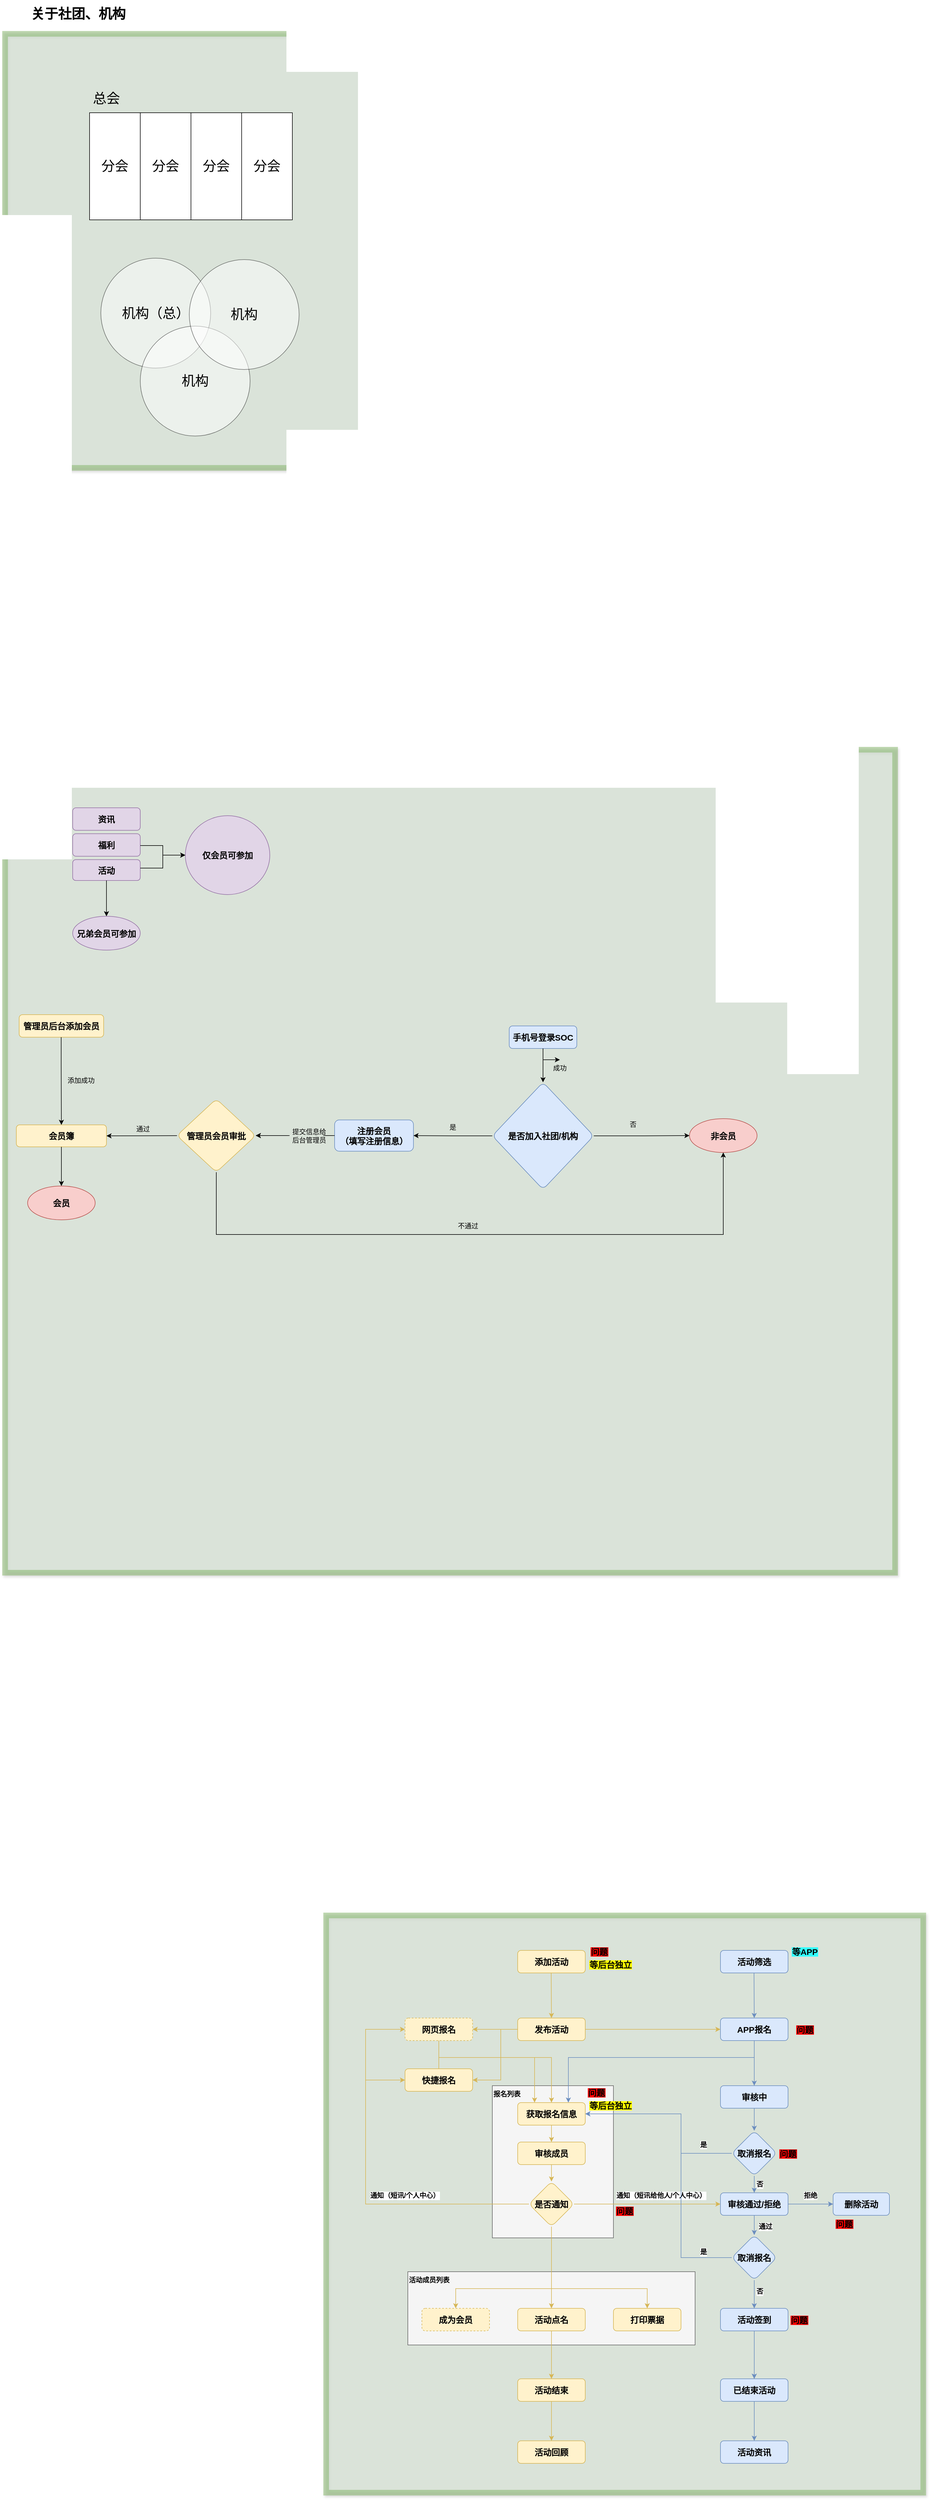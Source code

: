 <mxfile version="16.0.3" type="github">
  <diagram id="C5RBs43oDa-KdzZeNtuy" name="Page-1">
    <mxGraphModel dx="2282" dy="4525" grid="1" gridSize="10" guides="1" tooltips="1" connect="1" arrows="1" fold="1" page="1" pageScale="1" pageWidth="827" pageHeight="1169" background="#ffffff" math="0" shadow="0">
      <root>
        <mxCell id="WIyWlLk6GJQsqaUBKTNV-0" />
        <mxCell id="WIyWlLk6GJQsqaUBKTNV-1" parent="WIyWlLk6GJQsqaUBKTNV-0" />
        <mxCell id="Q8CTjy8gL7TWKLckY6P0-8" value="" style="rounded=0;whiteSpace=wrap;html=1;labelBackgroundColor=#FFFF00;strokeWidth=10;shadow=1;perimeterSpacing=10;opacity=50;fillColor=#d5e8d4;strokeColor=#82b366;" parent="WIyWlLk6GJQsqaUBKTNV-1" vertex="1">
          <mxGeometry x="-180" y="18" width="1060" height="1024" as="geometry" />
        </mxCell>
        <mxCell id="WX159TqEyCOsGKeHhvjS-75" value="" style="rounded=1;whiteSpace=wrap;html=1;labelBackgroundColor=#FFFFFF;labelBorderColor=none;fontSize=12;strokeColor=#666666;strokeWidth=1;arcSize=0;fillColor=#f5f5f5;fontColor=#000000;" parent="WIyWlLk6GJQsqaUBKTNV-1" vertex="1">
          <mxGeometry x="-35" y="650" width="510" height="130" as="geometry" />
        </mxCell>
        <mxCell id="WX159TqEyCOsGKeHhvjS-63" value="" style="rounded=1;whiteSpace=wrap;html=1;labelBackgroundColor=#FFFFFF;labelBorderColor=none;fontSize=12;strokeColor=#666666;strokeWidth=1;arcSize=0;fillColor=#f5f5f5;fontColor=#000000;" parent="WIyWlLk6GJQsqaUBKTNV-1" vertex="1">
          <mxGeometry x="115" y="320" width="215" height="270" as="geometry" />
        </mxCell>
        <mxCell id="WIyWlLk6GJQsqaUBKTNV-3" value="添加活动" style="rounded=1;whiteSpace=wrap;html=1;fontSize=15;glass=0;strokeWidth=1;shadow=0;fontStyle=1;fillColor=#fff2cc;strokeColor=#d6b656;fontColor=#000000;" parent="WIyWlLk6GJQsqaUBKTNV-1" vertex="1">
          <mxGeometry x="160" y="80" width="120" height="40" as="geometry" />
        </mxCell>
        <mxCell id="WX159TqEyCOsGKeHhvjS-19" value="" style="edgeStyle=orthogonalEdgeStyle;rounded=0;orthogonalLoop=1;jettySize=auto;html=1;fontSize=12;fillColor=#fff2cc;strokeColor=#d6b656;entryX=1;entryY=0.5;entryDx=0;entryDy=0;fontColor=#000000;" parent="WIyWlLk6GJQsqaUBKTNV-1" source="WIyWlLk6GJQsqaUBKTNV-7" target="WX159TqEyCOsGKeHhvjS-20" edge="1">
          <mxGeometry relative="1" as="geometry">
            <mxPoint x="80" y="220" as="targetPoint" />
          </mxGeometry>
        </mxCell>
        <mxCell id="WX159TqEyCOsGKeHhvjS-29" value="" style="edgeStyle=orthogonalEdgeStyle;rounded=0;orthogonalLoop=1;jettySize=auto;html=1;fontSize=12;endArrow=classic;endFill=1;fillColor=#fff2cc;strokeColor=#d6b656;fontColor=#000000;" parent="WIyWlLk6GJQsqaUBKTNV-1" source="WIyWlLk6GJQsqaUBKTNV-7" target="WX159TqEyCOsGKeHhvjS-28" edge="1">
          <mxGeometry relative="1" as="geometry">
            <Array as="points">
              <mxPoint x="130" y="220" />
              <mxPoint x="130" y="310" />
            </Array>
          </mxGeometry>
        </mxCell>
        <mxCell id="WIyWlLk6GJQsqaUBKTNV-7" value="发布活动" style="rounded=1;whiteSpace=wrap;html=1;fontSize=15;glass=0;strokeWidth=1;shadow=0;fillColor=#fff2cc;strokeColor=#d6b656;fontStyle=1;fontColor=#000000;" parent="WIyWlLk6GJQsqaUBKTNV-1" vertex="1">
          <mxGeometry x="160" y="200" width="120" height="40" as="geometry" />
        </mxCell>
        <mxCell id="WX159TqEyCOsGKeHhvjS-12" value="问题" style="swimlane;fontSize=15;gradientColor=none;opacity=0;fontStyle=1;labelBorderColor=none;labelBackgroundColor=#FF0000;fontColor=#000000;" parent="WIyWlLk6GJQsqaUBKTNV-1" vertex="1" collapsed="1">
          <mxGeometry x="270" y="70" width="70" height="23" as="geometry">
            <mxRectangle x="270" y="70" width="220" height="170" as="alternateBounds" />
          </mxGeometry>
        </mxCell>
        <mxCell id="WX159TqEyCOsGKeHhvjS-13" value="1. 编辑项重新设计&lt;b&gt;【见详细流程图】&lt;/b&gt;&lt;br&gt;（1）活动基本信息&lt;br&gt;（2）报名填报信息&lt;br&gt;（3）活动限制条件&lt;br&gt;&lt;br&gt;2. 编辑排版重新设计&lt;b&gt;【见蓝湖】&lt;/b&gt;&lt;br&gt;（1）增加封面图、增加排版&amp;nbsp;" style="rounded=0;whiteSpace=wrap;html=1;fontSize=12;gradientColor=none;opacity=0;align=left;verticalAlign=top;" parent="WX159TqEyCOsGKeHhvjS-12" vertex="1">
          <mxGeometry x="20" y="30" width="240" height="110" as="geometry" />
        </mxCell>
        <mxCell id="WX159TqEyCOsGKeHhvjS-14" value="活动筛选" style="rounded=1;whiteSpace=wrap;html=1;fontSize=15;glass=0;strokeWidth=1;shadow=0;fontStyle=1;fillColor=#dae8fc;strokeColor=#6c8ebf;fontColor=#000000;" parent="WIyWlLk6GJQsqaUBKTNV-1" vertex="1">
          <mxGeometry x="520" y="80" width="120" height="40" as="geometry" />
        </mxCell>
        <mxCell id="WX159TqEyCOsGKeHhvjS-34" value="" style="edgeStyle=orthogonalEdgeStyle;rounded=0;orthogonalLoop=1;jettySize=auto;html=1;fontSize=12;endArrow=classic;endFill=1;fillColor=#dae8fc;strokeColor=#6c8ebf;entryX=0.5;entryY=0;entryDx=0;entryDy=0;fontColor=#000000;" parent="WIyWlLk6GJQsqaUBKTNV-1" source="WX159TqEyCOsGKeHhvjS-17" target="WX159TqEyCOsGKeHhvjS-92" edge="1">
          <mxGeometry relative="1" as="geometry" />
        </mxCell>
        <mxCell id="WX159TqEyCOsGKeHhvjS-17" value="APP报名" style="rounded=1;whiteSpace=wrap;html=1;fontSize=15;glass=0;strokeWidth=1;shadow=0;fontStyle=1;fillColor=#dae8fc;strokeColor=#6c8ebf;fontColor=#000000;" parent="WIyWlLk6GJQsqaUBKTNV-1" vertex="1">
          <mxGeometry x="520" y="200" width="120" height="40" as="geometry" />
        </mxCell>
        <mxCell id="WX159TqEyCOsGKeHhvjS-20" value="网页报名" style="rounded=1;whiteSpace=wrap;html=1;fontSize=15;glass=0;strokeWidth=1;shadow=0;fillColor=#fff2cc;strokeColor=#d6b656;fontStyle=1;dashed=1;fontColor=#000000;" parent="WIyWlLk6GJQsqaUBKTNV-1" vertex="1">
          <mxGeometry x="-40" y="200" width="120" height="40" as="geometry" />
        </mxCell>
        <mxCell id="WX159TqEyCOsGKeHhvjS-21" value="" style="endArrow=classic;html=1;rounded=0;fontSize=12;entryX=0.5;entryY=0;entryDx=0;entryDy=0;fillColor=#dae8fc;strokeColor=#6c8ebf;fontColor=#000000;" parent="WIyWlLk6GJQsqaUBKTNV-1" target="WX159TqEyCOsGKeHhvjS-17" edge="1">
          <mxGeometry width="50" height="50" relative="1" as="geometry">
            <mxPoint x="579.58" y="120" as="sourcePoint" />
            <mxPoint x="580" y="200" as="targetPoint" />
          </mxGeometry>
        </mxCell>
        <mxCell id="WX159TqEyCOsGKeHhvjS-27" value="" style="endArrow=classic;html=1;rounded=0;fontSize=12;fillColor=#fff2cc;strokeColor=#d6b656;entryX=0.5;entryY=0;entryDx=0;entryDy=0;fontColor=#000000;" parent="WIyWlLk6GJQsqaUBKTNV-1" target="WIyWlLk6GJQsqaUBKTNV-7" edge="1">
          <mxGeometry width="50" height="50" relative="1" as="geometry">
            <mxPoint x="219.5" y="120" as="sourcePoint" />
            <mxPoint x="219.5" y="190" as="targetPoint" />
          </mxGeometry>
        </mxCell>
        <mxCell id="WX159TqEyCOsGKeHhvjS-28" value="快捷报名" style="whiteSpace=wrap;html=1;fontSize=15;fillColor=#fff2cc;strokeColor=#d6b656;rounded=1;glass=0;strokeWidth=1;shadow=0;fontStyle=1;fontColor=#000000;" parent="WIyWlLk6GJQsqaUBKTNV-1" vertex="1">
          <mxGeometry x="-40" y="290" width="120" height="40" as="geometry" />
        </mxCell>
        <mxCell id="WX159TqEyCOsGKeHhvjS-31" value="审核成员" style="whiteSpace=wrap;html=1;fontSize=15;fillColor=#fff2cc;strokeColor=#d6b656;rounded=1;glass=0;strokeWidth=1;shadow=0;fontStyle=1;fontColor=#000000;" parent="WIyWlLk6GJQsqaUBKTNV-1" vertex="1">
          <mxGeometry x="160" y="420" width="120" height="40" as="geometry" />
        </mxCell>
        <mxCell id="WX159TqEyCOsGKeHhvjS-81" value="" style="edgeStyle=orthogonalEdgeStyle;rounded=0;orthogonalLoop=1;jettySize=auto;html=1;fontSize=12;endArrow=classic;endFill=1;fillColor=#dae8fc;strokeColor=#6c8ebf;exitX=0.5;exitY=1;exitDx=0;exitDy=0;fontColor=#000000;" parent="WIyWlLk6GJQsqaUBKTNV-1" source="WX159TqEyCOsGKeHhvjS-84" target="WX159TqEyCOsGKeHhvjS-80" edge="1">
          <mxGeometry relative="1" as="geometry" />
        </mxCell>
        <mxCell id="WX159TqEyCOsGKeHhvjS-85" value="" style="edgeStyle=orthogonalEdgeStyle;rounded=0;orthogonalLoop=1;jettySize=auto;html=1;fontSize=12;endArrow=classic;endFill=1;fillColor=#dae8fc;strokeColor=#6c8ebf;entryX=0.5;entryY=0;entryDx=0;entryDy=0;fontColor=#000000;" parent="WIyWlLk6GJQsqaUBKTNV-1" source="WX159TqEyCOsGKeHhvjS-33" target="WX159TqEyCOsGKeHhvjS-84" edge="1">
          <mxGeometry relative="1" as="geometry">
            <Array as="points" />
          </mxGeometry>
        </mxCell>
        <mxCell id="WX159TqEyCOsGKeHhvjS-93" value="" style="edgeStyle=orthogonalEdgeStyle;rounded=0;orthogonalLoop=1;jettySize=auto;html=1;fontSize=12;endArrow=classic;endFill=1;exitX=0.5;exitY=1;exitDx=0;exitDy=0;entryX=0.5;entryY=0;entryDx=0;entryDy=0;fillColor=#dae8fc;strokeColor=#6c8ebf;fontColor=#000000;" parent="WIyWlLk6GJQsqaUBKTNV-1" source="WX159TqEyCOsGKeHhvjS-101" target="WX159TqEyCOsGKeHhvjS-33" edge="1">
          <mxGeometry relative="1" as="geometry">
            <mxPoint x="620" y="460" as="targetPoint" />
          </mxGeometry>
        </mxCell>
        <mxCell id="WX159TqEyCOsGKeHhvjS-33" value="审核通过/拒绝" style="rounded=1;whiteSpace=wrap;html=1;fontSize=15;fillColor=#dae8fc;strokeColor=#6c8ebf;glass=0;strokeWidth=1;shadow=0;fontStyle=1;fontColor=#000000;" parent="WIyWlLk6GJQsqaUBKTNV-1" vertex="1">
          <mxGeometry x="520" y="510" width="120" height="40" as="geometry" />
        </mxCell>
        <mxCell id="WX159TqEyCOsGKeHhvjS-38" value="" style="endArrow=classic;html=1;rounded=0;fontSize=12;entryX=0;entryY=0.5;entryDx=0;entryDy=0;fillColor=#fff2cc;strokeColor=#d6b656;exitX=0;exitY=0.5;exitDx=0;exitDy=0;fontColor=#000000;" parent="WIyWlLk6GJQsqaUBKTNV-1" source="WX159TqEyCOsGKeHhvjS-88" target="WX159TqEyCOsGKeHhvjS-28" edge="1">
          <mxGeometry width="50" height="50" relative="1" as="geometry">
            <mxPoint x="310" y="460" as="sourcePoint" />
            <mxPoint x="360" y="410" as="targetPoint" />
            <Array as="points">
              <mxPoint x="-110" y="530" />
              <mxPoint x="-110" y="370" />
              <mxPoint x="-110" y="310" />
            </Array>
          </mxGeometry>
        </mxCell>
        <mxCell id="WX159TqEyCOsGKeHhvjS-39" value="" style="endArrow=classic;html=1;rounded=0;fontSize=12;entryX=0;entryY=0.5;entryDx=0;entryDy=0;fillColor=#fff2cc;strokeColor=#d6b656;exitX=0;exitY=0.5;exitDx=0;exitDy=0;fontColor=#000000;" parent="WIyWlLk6GJQsqaUBKTNV-1" source="WX159TqEyCOsGKeHhvjS-88" target="WX159TqEyCOsGKeHhvjS-20" edge="1">
          <mxGeometry width="50" height="50" relative="1" as="geometry">
            <mxPoint x="70" y="360" as="sourcePoint" />
            <mxPoint x="120" y="310" as="targetPoint" />
            <Array as="points">
              <mxPoint x="-110" y="530" />
              <mxPoint x="-110" y="310" />
              <mxPoint x="-110" y="220" />
            </Array>
          </mxGeometry>
        </mxCell>
        <mxCell id="WX159TqEyCOsGKeHhvjS-40" value="通知（短讯/个人中心）" style="text;html=1;align=center;verticalAlign=middle;whiteSpace=wrap;rounded=0;labelBackgroundColor=#FFFFFF;labelBorderColor=none;fontSize=12;opacity=0;fontStyle=1;fontColor=#000000;" parent="WIyWlLk6GJQsqaUBKTNV-1" vertex="1">
          <mxGeometry x="-110" y="500" width="140" height="30" as="geometry" />
        </mxCell>
        <mxCell id="WX159TqEyCOsGKeHhvjS-41" value="" style="endArrow=classic;html=1;rounded=0;fontSize=12;entryX=0;entryY=0.5;entryDx=0;entryDy=0;fillColor=#fff2cc;strokeColor=#d6b656;exitX=1;exitY=0.5;exitDx=0;exitDy=0;fontColor=#000000;" parent="WIyWlLk6GJQsqaUBKTNV-1" source="WX159TqEyCOsGKeHhvjS-88" target="WX159TqEyCOsGKeHhvjS-33" edge="1">
          <mxGeometry width="50" height="50" relative="1" as="geometry">
            <mxPoint x="280" y="360" as="sourcePoint" />
            <mxPoint x="330" y="310" as="targetPoint" />
          </mxGeometry>
        </mxCell>
        <mxCell id="WX159TqEyCOsGKeHhvjS-44" value="通知（短讯给他人/个人中心）" style="text;html=1;align=center;verticalAlign=middle;whiteSpace=wrap;rounded=0;labelBackgroundColor=#FFFFFF;labelBorderColor=none;fontSize=12;opacity=0;fontStyle=1;fontColor=#000000;" parent="WIyWlLk6GJQsqaUBKTNV-1" vertex="1">
          <mxGeometry x="330" y="500" width="170" height="30" as="geometry" />
        </mxCell>
        <mxCell id="WX159TqEyCOsGKeHhvjS-50" value="" style="edgeStyle=orthogonalEdgeStyle;rounded=0;orthogonalLoop=1;jettySize=auto;html=1;fontSize=12;endArrow=classic;endFill=1;fillColor=#fff2cc;strokeColor=#d6b656;exitX=0.5;exitY=1;exitDx=0;exitDy=0;fontColor=#000000;" parent="WIyWlLk6GJQsqaUBKTNV-1" source="WX159TqEyCOsGKeHhvjS-67" target="WX159TqEyCOsGKeHhvjS-49" edge="1">
          <mxGeometry relative="1" as="geometry">
            <mxPoint x="220" y="1060" as="sourcePoint" />
          </mxGeometry>
        </mxCell>
        <mxCell id="WX159TqEyCOsGKeHhvjS-52" value="" style="edgeStyle=orthogonalEdgeStyle;rounded=0;orthogonalLoop=1;jettySize=auto;html=1;fontSize=12;endArrow=classic;endFill=1;fillColor=#fff2cc;strokeColor=#d6b656;fontColor=#000000;" parent="WIyWlLk6GJQsqaUBKTNV-1" source="WX159TqEyCOsGKeHhvjS-49" target="WX159TqEyCOsGKeHhvjS-51" edge="1">
          <mxGeometry relative="1" as="geometry" />
        </mxCell>
        <mxCell id="WX159TqEyCOsGKeHhvjS-49" value="活动结束" style="whiteSpace=wrap;html=1;fontSize=15;fillColor=#fff2cc;strokeColor=#d6b656;rounded=1;glass=0;strokeWidth=1;shadow=0;fontStyle=1;fontColor=#000000;" parent="WIyWlLk6GJQsqaUBKTNV-1" vertex="1">
          <mxGeometry x="160" y="840" width="120" height="40" as="geometry" />
        </mxCell>
        <mxCell id="WX159TqEyCOsGKeHhvjS-51" value="活动回顾" style="whiteSpace=wrap;html=1;fontSize=15;fillColor=#fff2cc;strokeColor=#d6b656;rounded=1;glass=0;strokeWidth=1;shadow=0;fontStyle=1;fontColor=#000000;" parent="WIyWlLk6GJQsqaUBKTNV-1" vertex="1">
          <mxGeometry x="160" y="950" width="120" height="40" as="geometry" />
        </mxCell>
        <mxCell id="WX159TqEyCOsGKeHhvjS-53" value="" style="endArrow=classic;html=1;rounded=0;fontSize=12;exitX=1;exitY=0.5;exitDx=0;exitDy=0;entryX=0;entryY=0.5;entryDx=0;entryDy=0;fillColor=#fff2cc;strokeColor=#d6b656;fontColor=#000000;" parent="WIyWlLk6GJQsqaUBKTNV-1" source="WIyWlLk6GJQsqaUBKTNV-7" target="WX159TqEyCOsGKeHhvjS-17" edge="1">
          <mxGeometry width="50" height="50" relative="1" as="geometry">
            <mxPoint x="290" y="260" as="sourcePoint" />
            <mxPoint x="340" y="210" as="targetPoint" />
          </mxGeometry>
        </mxCell>
        <mxCell id="WX159TqEyCOsGKeHhvjS-54" value="获取报名信息" style="whiteSpace=wrap;html=1;fontSize=15;fillColor=#fff2cc;strokeColor=#d6b656;rounded=1;glass=0;strokeWidth=1;shadow=0;fontStyle=1;fontColor=#000000;" parent="WIyWlLk6GJQsqaUBKTNV-1" vertex="1">
          <mxGeometry x="160" y="350" width="120" height="40" as="geometry" />
        </mxCell>
        <mxCell id="WX159TqEyCOsGKeHhvjS-56" value="" style="endArrow=classic;html=1;rounded=0;fontSize=12;exitX=0.5;exitY=1;exitDx=0;exitDy=0;entryX=0.5;entryY=0;entryDx=0;entryDy=0;fillColor=#fff2cc;strokeColor=#d6b656;fontColor=#000000;" parent="WIyWlLk6GJQsqaUBKTNV-1" source="WX159TqEyCOsGKeHhvjS-20" target="WX159TqEyCOsGKeHhvjS-54" edge="1">
          <mxGeometry width="50" height="50" relative="1" as="geometry">
            <mxPoint x="230" y="360" as="sourcePoint" />
            <mxPoint x="280" y="310" as="targetPoint" />
            <Array as="points">
              <mxPoint x="20" y="270" />
              <mxPoint x="220" y="270" />
            </Array>
          </mxGeometry>
        </mxCell>
        <mxCell id="WX159TqEyCOsGKeHhvjS-57" value="" style="endArrow=classic;html=1;rounded=0;fontSize=12;exitX=0.5;exitY=0;exitDx=0;exitDy=0;entryX=0.25;entryY=0;entryDx=0;entryDy=0;fillColor=#fff2cc;strokeColor=#d6b656;fontColor=#000000;" parent="WIyWlLk6GJQsqaUBKTNV-1" source="WX159TqEyCOsGKeHhvjS-28" target="WX159TqEyCOsGKeHhvjS-54" edge="1">
          <mxGeometry width="50" height="50" relative="1" as="geometry">
            <mxPoint x="230" y="360" as="sourcePoint" />
            <mxPoint x="280" y="310" as="targetPoint" />
            <Array as="points">
              <mxPoint x="20" y="270" />
              <mxPoint x="190" y="270" />
              <mxPoint x="190" y="290" />
              <mxPoint x="190" y="310" />
            </Array>
          </mxGeometry>
        </mxCell>
        <mxCell id="WX159TqEyCOsGKeHhvjS-58" value="" style="endArrow=classic;html=1;rounded=0;fontSize=12;exitX=0.5;exitY=1;exitDx=0;exitDy=0;fillColor=#dae8fc;strokeColor=#6c8ebf;entryX=0.75;entryY=0;entryDx=0;entryDy=0;fontColor=#000000;" parent="WIyWlLk6GJQsqaUBKTNV-1" source="WX159TqEyCOsGKeHhvjS-17" target="WX159TqEyCOsGKeHhvjS-54" edge="1">
          <mxGeometry width="50" height="50" relative="1" as="geometry">
            <mxPoint x="230" y="360" as="sourcePoint" />
            <mxPoint x="220" y="330" as="targetPoint" />
            <Array as="points">
              <mxPoint x="580" y="270" />
              <mxPoint x="250" y="270" />
            </Array>
          </mxGeometry>
        </mxCell>
        <mxCell id="WX159TqEyCOsGKeHhvjS-59" value="" style="endArrow=classic;html=1;rounded=0;fontSize=12;exitX=0.5;exitY=1;exitDx=0;exitDy=0;entryX=0.5;entryY=0;entryDx=0;entryDy=0;fillColor=#fff2cc;strokeColor=#d6b656;fontColor=#000000;" parent="WIyWlLk6GJQsqaUBKTNV-1" source="WX159TqEyCOsGKeHhvjS-54" target="WX159TqEyCOsGKeHhvjS-31" edge="1">
          <mxGeometry width="50" height="50" relative="1" as="geometry">
            <mxPoint x="230" y="460" as="sourcePoint" />
            <mxPoint x="280" y="410" as="targetPoint" />
          </mxGeometry>
        </mxCell>
        <mxCell id="WX159TqEyCOsGKeHhvjS-66" value="报名列表" style="text;html=1;strokeColor=none;fillColor=none;align=left;verticalAlign=middle;whiteSpace=wrap;rounded=0;labelBackgroundColor=none;labelBorderColor=none;fontSize=12;fontStyle=1;fontColor=#000000;" parent="WIyWlLk6GJQsqaUBKTNV-1" vertex="1">
          <mxGeometry x="115" y="320" width="80" height="30" as="geometry" />
        </mxCell>
        <mxCell id="WX159TqEyCOsGKeHhvjS-67" value="活动点名" style="whiteSpace=wrap;html=1;fontSize=15;fillColor=#fff2cc;strokeColor=#d6b656;rounded=1;glass=0;strokeWidth=1;shadow=0;fontStyle=1;fontColor=#000000;" parent="WIyWlLk6GJQsqaUBKTNV-1" vertex="1">
          <mxGeometry x="160" y="715" width="120" height="40" as="geometry" />
        </mxCell>
        <mxCell id="WX159TqEyCOsGKeHhvjS-71" value="成为会员" style="whiteSpace=wrap;html=1;fontSize=15;fillColor=#fff2cc;strokeColor=#d6b656;rounded=1;glass=0;strokeWidth=1;shadow=0;fontStyle=1;dashed=1;fontColor=#000000;" parent="WIyWlLk6GJQsqaUBKTNV-1" vertex="1">
          <mxGeometry x="-10" y="715" width="120" height="40" as="geometry" />
        </mxCell>
        <mxCell id="WX159TqEyCOsGKeHhvjS-72" value="打印票据" style="whiteSpace=wrap;html=1;fontSize=15;fillColor=#fff2cc;strokeColor=#d6b656;rounded=1;glass=0;strokeWidth=1;shadow=0;fontStyle=1;fontColor=#000000;" parent="WIyWlLk6GJQsqaUBKTNV-1" vertex="1">
          <mxGeometry x="330" y="715" width="120" height="40" as="geometry" />
        </mxCell>
        <mxCell id="WX159TqEyCOsGKeHhvjS-73" value="" style="endArrow=classic;html=1;rounded=0;fontSize=12;exitX=0.5;exitY=1;exitDx=0;exitDy=0;entryX=0.5;entryY=0;entryDx=0;entryDy=0;fillColor=#fff2cc;strokeColor=#d6b656;fontColor=#000000;" parent="WIyWlLk6GJQsqaUBKTNV-1" source="WX159TqEyCOsGKeHhvjS-88" target="WX159TqEyCOsGKeHhvjS-71" edge="1">
          <mxGeometry width="50" height="50" relative="1" as="geometry">
            <mxPoint x="230" y="560" as="sourcePoint" />
            <mxPoint x="280" y="510" as="targetPoint" />
            <Array as="points">
              <mxPoint x="220" y="680" />
              <mxPoint x="50" y="680" />
            </Array>
          </mxGeometry>
        </mxCell>
        <mxCell id="WX159TqEyCOsGKeHhvjS-74" value="" style="endArrow=classic;html=1;rounded=0;fontSize=12;entryX=0.5;entryY=0;entryDx=0;entryDy=0;fillColor=#fff2cc;strokeColor=#d6b656;exitX=0.5;exitY=1;exitDx=0;exitDy=0;fontColor=#000000;" parent="WIyWlLk6GJQsqaUBKTNV-1" source="WX159TqEyCOsGKeHhvjS-88" target="WX159TqEyCOsGKeHhvjS-72" edge="1">
          <mxGeometry width="50" height="50" relative="1" as="geometry">
            <mxPoint x="220" y="690" as="sourcePoint" />
            <mxPoint x="280" y="710" as="targetPoint" />
            <Array as="points">
              <mxPoint x="220" y="680" />
              <mxPoint x="390" y="680" />
            </Array>
          </mxGeometry>
        </mxCell>
        <mxCell id="WX159TqEyCOsGKeHhvjS-76" value="活动成员列表" style="text;html=1;strokeColor=none;fillColor=none;align=left;verticalAlign=middle;whiteSpace=wrap;rounded=0;labelBackgroundColor=none;labelBorderColor=none;fontSize=12;fontStyle=1;fontColor=#000000;" parent="WIyWlLk6GJQsqaUBKTNV-1" vertex="1">
          <mxGeometry x="-35" y="650" width="95" height="30" as="geometry" />
        </mxCell>
        <mxCell id="WX159TqEyCOsGKeHhvjS-83" value="" style="edgeStyle=orthogonalEdgeStyle;rounded=0;orthogonalLoop=1;jettySize=auto;html=1;fontSize=12;endArrow=classic;endFill=1;fillColor=#dae8fc;strokeColor=#6c8ebf;fontColor=#000000;" parent="WIyWlLk6GJQsqaUBKTNV-1" source="WX159TqEyCOsGKeHhvjS-80" target="WX159TqEyCOsGKeHhvjS-82" edge="1">
          <mxGeometry relative="1" as="geometry" />
        </mxCell>
        <mxCell id="WX159TqEyCOsGKeHhvjS-80" value="已结束活动" style="whiteSpace=wrap;html=1;fontSize=15;fillColor=#dae8fc;strokeColor=#6c8ebf;rounded=1;glass=0;strokeWidth=1;shadow=0;fontStyle=1;fontColor=#000000;" parent="WIyWlLk6GJQsqaUBKTNV-1" vertex="1">
          <mxGeometry x="520" y="840" width="120" height="40" as="geometry" />
        </mxCell>
        <mxCell id="WX159TqEyCOsGKeHhvjS-82" value="活动资讯" style="whiteSpace=wrap;html=1;fontSize=15;fillColor=#dae8fc;strokeColor=#6c8ebf;rounded=1;glass=0;strokeWidth=1;shadow=0;fontStyle=1;fontColor=#000000;" parent="WIyWlLk6GJQsqaUBKTNV-1" vertex="1">
          <mxGeometry x="520" y="950" width="120" height="40" as="geometry" />
        </mxCell>
        <mxCell id="WX159TqEyCOsGKeHhvjS-96" value="" style="edgeStyle=orthogonalEdgeStyle;rounded=0;orthogonalLoop=1;jettySize=auto;html=1;fontSize=12;endArrow=classic;endFill=1;fillColor=#dae8fc;strokeColor=#6c8ebf;fontColor=#000000;" parent="WIyWlLk6GJQsqaUBKTNV-1" source="WX159TqEyCOsGKeHhvjS-84" target="WX159TqEyCOsGKeHhvjS-95" edge="1">
          <mxGeometry relative="1" as="geometry" />
        </mxCell>
        <mxCell id="WX159TqEyCOsGKeHhvjS-84" value="取消报名" style="rhombus;whiteSpace=wrap;html=1;fontSize=15;fillColor=#dae8fc;strokeColor=#6c8ebf;rounded=1;glass=0;strokeWidth=1;shadow=0;fontStyle=1;fontColor=#000000;" parent="WIyWlLk6GJQsqaUBKTNV-1" vertex="1">
          <mxGeometry x="540" y="585" width="80" height="80" as="geometry" />
        </mxCell>
        <mxCell id="WX159TqEyCOsGKeHhvjS-88" value="是否通知" style="rhombus;whiteSpace=wrap;html=1;fontSize=15;fillColor=#fff2cc;strokeColor=#d6b656;rounded=1;glass=0;strokeWidth=1;shadow=0;fontStyle=1;fontColor=#000000;" parent="WIyWlLk6GJQsqaUBKTNV-1" vertex="1">
          <mxGeometry x="180" y="490" width="80" height="80" as="geometry" />
        </mxCell>
        <mxCell id="WX159TqEyCOsGKeHhvjS-102" value="" style="edgeStyle=orthogonalEdgeStyle;rounded=0;orthogonalLoop=1;jettySize=auto;html=1;fontSize=12;endArrow=classic;endFill=1;fillColor=#dae8fc;strokeColor=#6c8ebf;fontColor=#000000;" parent="WIyWlLk6GJQsqaUBKTNV-1" source="WX159TqEyCOsGKeHhvjS-92" target="WX159TqEyCOsGKeHhvjS-101" edge="1">
          <mxGeometry relative="1" as="geometry" />
        </mxCell>
        <mxCell id="WX159TqEyCOsGKeHhvjS-92" value="审核中" style="whiteSpace=wrap;html=1;fontSize=15;fillColor=#dae8fc;strokeColor=#6c8ebf;rounded=1;glass=0;strokeWidth=1;shadow=0;fontStyle=1;fontColor=#000000;" parent="WIyWlLk6GJQsqaUBKTNV-1" vertex="1">
          <mxGeometry x="520" y="320" width="120" height="40" as="geometry" />
        </mxCell>
        <mxCell id="WX159TqEyCOsGKeHhvjS-97" value="" style="edgeStyle=orthogonalEdgeStyle;rounded=0;orthogonalLoop=1;jettySize=auto;html=1;fontSize=12;endArrow=classic;endFill=1;fillColor=#dae8fc;strokeColor=#6c8ebf;fontColor=#000000;" parent="WIyWlLk6GJQsqaUBKTNV-1" source="WX159TqEyCOsGKeHhvjS-95" target="WX159TqEyCOsGKeHhvjS-80" edge="1">
          <mxGeometry relative="1" as="geometry" />
        </mxCell>
        <mxCell id="WX159TqEyCOsGKeHhvjS-95" value="活动签到" style="whiteSpace=wrap;html=1;fontSize=15;fillColor=#dae8fc;strokeColor=#6c8ebf;rounded=1;glass=0;strokeWidth=1;shadow=0;fontStyle=1;fontColor=#000000;" parent="WIyWlLk6GJQsqaUBKTNV-1" vertex="1">
          <mxGeometry x="520" y="715" width="120" height="40" as="geometry" />
        </mxCell>
        <mxCell id="WX159TqEyCOsGKeHhvjS-98" value="" style="endArrow=classic;html=1;rounded=0;fontSize=12;exitX=0;exitY=0.5;exitDx=0;exitDy=0;entryX=1;entryY=0.5;entryDx=0;entryDy=0;fillColor=#dae8fc;strokeColor=#6c8ebf;fontColor=#000000;" parent="WIyWlLk6GJQsqaUBKTNV-1" source="WX159TqEyCOsGKeHhvjS-84" target="WX159TqEyCOsGKeHhvjS-54" edge="1">
          <mxGeometry width="50" height="50" relative="1" as="geometry">
            <mxPoint x="430" y="560" as="sourcePoint" />
            <mxPoint x="480" y="510" as="targetPoint" />
            <Array as="points">
              <mxPoint x="450" y="625" />
              <mxPoint x="450" y="370" />
            </Array>
          </mxGeometry>
        </mxCell>
        <mxCell id="WX159TqEyCOsGKeHhvjS-99" value="是" style="text;html=1;align=center;verticalAlign=middle;whiteSpace=wrap;rounded=0;labelBackgroundColor=#FFFFFF;labelBorderColor=none;fontSize=12;opacity=0;fontStyle=1;fontColor=#000000;" parent="WIyWlLk6GJQsqaUBKTNV-1" vertex="1">
          <mxGeometry x="460" y="600" width="60" height="30" as="geometry" />
        </mxCell>
        <mxCell id="WX159TqEyCOsGKeHhvjS-100" value="否" style="text;html=1;align=center;verticalAlign=middle;whiteSpace=wrap;rounded=0;labelBackgroundColor=#FFFFFF;labelBorderColor=none;fontSize=12;opacity=0;fontStyle=1;fontColor=#000000;" parent="WIyWlLk6GJQsqaUBKTNV-1" vertex="1">
          <mxGeometry x="560" y="670" width="60" height="30" as="geometry" />
        </mxCell>
        <mxCell id="WX159TqEyCOsGKeHhvjS-101" value="取消报名" style="rhombus;whiteSpace=wrap;html=1;fontSize=15;fillColor=#dae8fc;strokeColor=#6c8ebf;rounded=1;glass=0;strokeWidth=1;shadow=0;fontStyle=1;fontColor=#000000;" parent="WIyWlLk6GJQsqaUBKTNV-1" vertex="1">
          <mxGeometry x="540" y="400" width="80" height="80" as="geometry" />
        </mxCell>
        <mxCell id="WX159TqEyCOsGKeHhvjS-103" value="" style="endArrow=classic;html=1;rounded=0;fontSize=12;exitX=0;exitY=0.5;exitDx=0;exitDy=0;entryX=1;entryY=0.5;entryDx=0;entryDy=0;fillColor=#dae8fc;strokeColor=#6c8ebf;fontColor=#000000;" parent="WIyWlLk6GJQsqaUBKTNV-1" source="WX159TqEyCOsGKeHhvjS-101" target="WX159TqEyCOsGKeHhvjS-54" edge="1">
          <mxGeometry width="50" height="50" relative="1" as="geometry">
            <mxPoint x="430" y="460" as="sourcePoint" />
            <mxPoint x="480" y="410" as="targetPoint" />
            <Array as="points">
              <mxPoint x="450" y="440" />
              <mxPoint x="450" y="370" />
            </Array>
          </mxGeometry>
        </mxCell>
        <mxCell id="WX159TqEyCOsGKeHhvjS-104" value="是" style="text;html=1;align=center;verticalAlign=middle;whiteSpace=wrap;rounded=0;labelBackgroundColor=#FFFFFF;labelBorderColor=none;fontSize=12;opacity=0;fontStyle=1;fontColor=#000000;" parent="WIyWlLk6GJQsqaUBKTNV-1" vertex="1">
          <mxGeometry x="460" y="410" width="60" height="30" as="geometry" />
        </mxCell>
        <mxCell id="WX159TqEyCOsGKeHhvjS-105" value="否" style="text;html=1;align=center;verticalAlign=middle;whiteSpace=wrap;rounded=0;labelBackgroundColor=#FFFFFF;labelBorderColor=none;fontSize=12;opacity=0;fontStyle=1;fontColor=#000000;" parent="WIyWlLk6GJQsqaUBKTNV-1" vertex="1">
          <mxGeometry x="560" y="480" width="60" height="30" as="geometry" />
        </mxCell>
        <mxCell id="WX159TqEyCOsGKeHhvjS-106" value="" style="endArrow=classic;html=1;rounded=0;fontSize=12;exitX=0.5;exitY=1;exitDx=0;exitDy=0;fillColor=#fff2cc;strokeColor=#d6b656;fontColor=#000000;" parent="WIyWlLk6GJQsqaUBKTNV-1" source="WX159TqEyCOsGKeHhvjS-31" target="WX159TqEyCOsGKeHhvjS-88" edge="1">
          <mxGeometry width="50" height="50" relative="1" as="geometry">
            <mxPoint x="230" y="400" as="sourcePoint" />
            <mxPoint x="230" y="430" as="targetPoint" />
          </mxGeometry>
        </mxCell>
        <mxCell id="WX159TqEyCOsGKeHhvjS-107" value="" style="endArrow=classic;html=1;rounded=0;fontSize=12;exitX=0.5;exitY=1;exitDx=0;exitDy=0;entryX=0.5;entryY=0;entryDx=0;entryDy=0;fillColor=#fff2cc;strokeColor=#d6b656;fontColor=#000000;" parent="WIyWlLk6GJQsqaUBKTNV-1" source="WX159TqEyCOsGKeHhvjS-88" target="WX159TqEyCOsGKeHhvjS-67" edge="1">
          <mxGeometry width="50" height="50" relative="1" as="geometry">
            <mxPoint x="410" y="660" as="sourcePoint" />
            <mxPoint x="460" y="610" as="targetPoint" />
          </mxGeometry>
        </mxCell>
        <mxCell id="WX159TqEyCOsGKeHhvjS-108" value="通过" style="text;html=1;align=center;verticalAlign=middle;whiteSpace=wrap;rounded=0;labelBackgroundColor=#FFFFFF;labelBorderColor=none;fontSize=12;opacity=0;fontStyle=1;fontColor=#000000;" parent="WIyWlLk6GJQsqaUBKTNV-1" vertex="1">
          <mxGeometry x="570" y="555" width="60" height="30" as="geometry" />
        </mxCell>
        <mxCell id="WX159TqEyCOsGKeHhvjS-111" value="拒绝" style="text;html=1;align=center;verticalAlign=middle;whiteSpace=wrap;rounded=0;labelBackgroundColor=#FFFFFF;labelBorderColor=none;fontSize=12;opacity=0;fontStyle=1;fontColor=#000000;" parent="WIyWlLk6GJQsqaUBKTNV-1" vertex="1">
          <mxGeometry x="650" y="500" width="60" height="30" as="geometry" />
        </mxCell>
        <mxCell id="WX159TqEyCOsGKeHhvjS-112" value="删除活动" style="rounded=1;whiteSpace=wrap;html=1;fontSize=15;fillColor=#dae8fc;strokeColor=#6c8ebf;glass=0;strokeWidth=1;shadow=0;fontStyle=1;fontColor=#000000;" parent="WIyWlLk6GJQsqaUBKTNV-1" vertex="1">
          <mxGeometry x="720" y="510" width="100" height="40" as="geometry" />
        </mxCell>
        <mxCell id="WX159TqEyCOsGKeHhvjS-113" value="" style="endArrow=classic;html=1;rounded=0;fontSize=12;exitX=1;exitY=0.5;exitDx=0;exitDy=0;entryX=0;entryY=0.5;entryDx=0;entryDy=0;fillColor=#dae8fc;strokeColor=#6c8ebf;fontColor=#000000;" parent="WIyWlLk6GJQsqaUBKTNV-1" source="WX159TqEyCOsGKeHhvjS-33" target="WX159TqEyCOsGKeHhvjS-112" edge="1">
          <mxGeometry width="50" height="50" relative="1" as="geometry">
            <mxPoint x="410" y="560" as="sourcePoint" />
            <mxPoint x="460" y="510" as="targetPoint" />
          </mxGeometry>
        </mxCell>
        <mxCell id="n0-gr-YXGU3YrfHo3i9w-1" value="问题" style="swimlane;fontSize=15;gradientColor=none;opacity=0;fontStyle=1;labelBorderColor=none;labelBackgroundColor=#FF0000;fontColor=#000000;" parent="WIyWlLk6GJQsqaUBKTNV-1" vertex="1" collapsed="1">
          <mxGeometry x="640" y="208.5" width="60" height="23" as="geometry">
            <mxRectangle x="640" y="208.5" width="220" height="191.5" as="alternateBounds" />
          </mxGeometry>
        </mxCell>
        <mxCell id="n0-gr-YXGU3YrfHo3i9w-2" value="1. 是否增加非会员在小程序报名活动&lt;br&gt;&lt;br&gt;2. 此处分为为自己报名、为他人报名，为他人报名的情况需要以短讯的方式通知他人，小程序使用者在个人中心收到通知。&lt;br&gt;&lt;br&gt;3. 会员、非会员报名逻辑整理&lt;b&gt;【见详细流程图】。&lt;/b&gt;" style="rounded=0;whiteSpace=wrap;html=1;fontSize=12;gradientColor=none;opacity=0;align=left;verticalAlign=top;fontColor=#000000;" parent="n0-gr-YXGU3YrfHo3i9w-1" vertex="1">
          <mxGeometry x="20" y="30" width="180" height="110" as="geometry" />
        </mxCell>
        <mxCell id="n0-gr-YXGU3YrfHo3i9w-5" value="问题" style="swimlane;fontSize=15;gradientColor=none;opacity=0;fontStyle=1;labelBorderColor=none;labelBackgroundColor=#FF0000;fontColor=#000000;" parent="WIyWlLk6GJQsqaUBKTNV-1" vertex="1" collapsed="1">
          <mxGeometry x="320" y="530" width="60" height="23" as="geometry">
            <mxRectangle x="320" y="530" width="200" height="191.5" as="alternateBounds" />
          </mxGeometry>
        </mxCell>
        <mxCell id="n0-gr-YXGU3YrfHo3i9w-6" value="1. 报名列表建议加入是否为会员、通过什么方式报名。未以“为自己报名”方式的会员，可用短讯通知审核结果。&lt;br&gt;2.&amp;nbsp;短讯通知应开放给未使用小程序的非会员。" style="rounded=0;whiteSpace=wrap;html=1;fontSize=12;gradientColor=none;opacity=0;align=left;verticalAlign=top;" parent="n0-gr-YXGU3YrfHo3i9w-5" vertex="1">
          <mxGeometry x="10" y="20.75" width="160" height="110" as="geometry" />
        </mxCell>
        <mxCell id="PyewcUp1_fF9FZebxI-6-1" value="问题" style="swimlane;fontSize=15;gradientColor=none;opacity=0;fontStyle=1;labelBorderColor=none;labelBackgroundColor=#FF0000;fontColor=#000000;" parent="WIyWlLk6GJQsqaUBKTNV-1" vertex="1" collapsed="1">
          <mxGeometry x="270" y="320" width="60" height="23" as="geometry">
            <mxRectangle x="270" y="320" width="100" height="90" as="alternateBounds" />
          </mxGeometry>
        </mxCell>
        <mxCell id="PyewcUp1_fF9FZebxI-6-2" value="1. 报名列表包括通过各种方式报名的人员。" style="rounded=0;whiteSpace=wrap;html=1;fontSize=12;gradientColor=none;opacity=0;align=left;verticalAlign=top;" parent="PyewcUp1_fF9FZebxI-6-1" vertex="1">
          <mxGeometry x="10" y="20.75" width="70" height="49.25" as="geometry" />
        </mxCell>
        <mxCell id="PyewcUp1_fF9FZebxI-6-5" value="问题" style="swimlane;fontSize=15;gradientColor=none;opacity=0;fontStyle=1;labelBorderColor=none;labelBackgroundColor=#FF0000;fontColor=#000000;" parent="WIyWlLk6GJQsqaUBKTNV-1" vertex="1" collapsed="1">
          <mxGeometry x="610" y="428.5" width="60" height="23" as="geometry">
            <mxRectangle x="610" y="428.5" width="150" height="101.5" as="alternateBounds" />
          </mxGeometry>
        </mxCell>
        <mxCell id="PyewcUp1_fF9FZebxI-6-6" value="增加取消报名功能" style="rounded=0;whiteSpace=wrap;html=1;fontSize=12;gradientColor=none;opacity=0;align=left;verticalAlign=top;fontColor=#000000;" parent="PyewcUp1_fF9FZebxI-6-5" vertex="1">
          <mxGeometry x="20" y="30" width="110" height="40" as="geometry" />
        </mxCell>
        <mxCell id="PyewcUp1_fF9FZebxI-6-7" value="问题" style="swimlane;fontSize=15;gradientColor=none;opacity=0;fontStyle=1;labelBorderColor=none;labelBackgroundColor=#FF0000;fontColor=#000000;" parent="WIyWlLk6GJQsqaUBKTNV-1" vertex="1" collapsed="1">
          <mxGeometry x="710" y="553" width="60" height="23" as="geometry">
            <mxRectangle x="710" y="553" width="150" height="101.5" as="alternateBounds" />
          </mxGeometry>
        </mxCell>
        <mxCell id="PyewcUp1_fF9FZebxI-6-8" value="被拒绝后，小程序端只能删除活动，无法再次报名。可联络管理员再次通过。" style="rounded=0;whiteSpace=wrap;html=1;fontSize=12;gradientColor=none;opacity=0;align=left;verticalAlign=top;fontColor=#000000;" parent="PyewcUp1_fF9FZebxI-6-7" vertex="1">
          <mxGeometry x="20" y="30" width="110" height="70" as="geometry" />
        </mxCell>
        <mxCell id="ZMXHz---HxX1kc0FEd8S-0" value="问题" style="swimlane;fontSize=15;gradientColor=none;opacity=0;fontStyle=1;labelBorderColor=none;labelBackgroundColor=#FF0000;fontColor=#000000;" parent="WIyWlLk6GJQsqaUBKTNV-1" vertex="1" collapsed="1">
          <mxGeometry x="630" y="723.5" width="60" height="23" as="geometry">
            <mxRectangle x="710" y="553" width="150" height="101.5" as="alternateBounds" />
          </mxGeometry>
        </mxCell>
        <mxCell id="ZMXHz---HxX1kc0FEd8S-1" value="被拒绝后，小程序端只能删除活动，无法再次报名。可联络管理员再次通过。" style="rounded=0;whiteSpace=wrap;html=1;fontSize=12;gradientColor=none;opacity=0;align=left;verticalAlign=top;fontColor=#000000;" parent="ZMXHz---HxX1kc0FEd8S-0" vertex="1">
          <mxGeometry x="20" y="30" width="110" height="70" as="geometry" />
        </mxCell>
        <mxCell id="Q8CTjy8gL7TWKLckY6P0-0" value="等后台独立" style="swimlane;fontSize=15;opacity=0;fontStyle=1;labelBorderColor=none;labelBackgroundColor=#FFFF00;fillColor=#e1d5e7;strokeColor=#9673a6;" parent="WIyWlLk6GJQsqaUBKTNV-1" vertex="1" collapsed="1">
          <mxGeometry x="270" y="93" width="110" height="23" as="geometry">
            <mxRectangle x="280" y="88.5" width="220" height="170" as="alternateBounds" />
          </mxGeometry>
        </mxCell>
        <mxCell id="Q8CTjy8gL7TWKLckY6P0-1" value="1. 编辑项重新设计&lt;b&gt;【见详细流程图】&lt;/b&gt;&lt;br&gt;（1）活动基本信息&lt;br&gt;（2）报名填报信息&lt;br&gt;（3）活动限制条件&lt;br&gt;&lt;br&gt;2. 编辑排版重新设计&lt;b&gt;【见蓝湖】&lt;/b&gt;&lt;br&gt;（1）增加封面图、增加排版&amp;nbsp;" style="rounded=0;whiteSpace=wrap;html=1;fontSize=12;gradientColor=none;opacity=0;align=left;verticalAlign=top;" parent="Q8CTjy8gL7TWKLckY6P0-0" vertex="1">
          <mxGeometry x="20" y="30" width="240" height="110" as="geometry" />
        </mxCell>
        <mxCell id="Q8CTjy8gL7TWKLckY6P0-2" value="等APP" style="swimlane;fontSize=15;opacity=0;fontStyle=1;labelBorderColor=none;labelBackgroundColor=#33FFFF;fillColor=#e1d5e7;strokeColor=#9673a6;" parent="WIyWlLk6GJQsqaUBKTNV-1" vertex="1" collapsed="1">
          <mxGeometry x="630" y="70" width="80" height="23" as="geometry">
            <mxRectangle x="280" y="88.5" width="220" height="170" as="alternateBounds" />
          </mxGeometry>
        </mxCell>
        <mxCell id="Q8CTjy8gL7TWKLckY6P0-3" value="1. 编辑项重新设计&lt;b&gt;【见详细流程图】&lt;/b&gt;&lt;br&gt;（1）活动基本信息&lt;br&gt;（2）报名填报信息&lt;br&gt;（3）活动限制条件&lt;br&gt;&lt;br&gt;2. 编辑排版重新设计&lt;b&gt;【见蓝湖】&lt;/b&gt;&lt;br&gt;（1）增加封面图、增加排版&amp;nbsp;" style="rounded=0;whiteSpace=wrap;html=1;fontSize=12;gradientColor=none;opacity=0;align=left;verticalAlign=top;" parent="Q8CTjy8gL7TWKLckY6P0-2" vertex="1">
          <mxGeometry x="20" y="30" width="240" height="110" as="geometry" />
        </mxCell>
        <mxCell id="Q8CTjy8gL7TWKLckY6P0-9" value="" style="rounded=0;whiteSpace=wrap;html=1;labelBackgroundColor=#FFFF00;strokeWidth=10;shadow=1;perimeterSpacing=10;opacity=50;fillColor=#d5e8d4;strokeColor=#82b366;" parent="WIyWlLk6GJQsqaUBKTNV-1" vertex="1">
          <mxGeometry x="-750" y="-2050" width="1580" height="1460" as="geometry" />
        </mxCell>
        <mxCell id="Q8CTjy8gL7TWKLckY6P0-13" value="等后台独立" style="swimlane;fontSize=15;opacity=0;fontStyle=1;labelBorderColor=none;labelBackgroundColor=#FFFF00;fillColor=#e1d5e7;strokeColor=#9673a6;" parent="WIyWlLk6GJQsqaUBKTNV-1" vertex="1" collapsed="1">
          <mxGeometry x="270" y="343" width="110" height="23" as="geometry">
            <mxRectangle x="280" y="88.5" width="220" height="170" as="alternateBounds" />
          </mxGeometry>
        </mxCell>
        <mxCell id="Q8CTjy8gL7TWKLckY6P0-14" value="1. 编辑项重新设计&lt;b&gt;【见详细流程图】&lt;/b&gt;&lt;br&gt;（1）活动基本信息&lt;br&gt;（2）报名填报信息&lt;br&gt;（3）活动限制条件&lt;br&gt;&lt;br&gt;2. 编辑排版重新设计&lt;b&gt;【见蓝湖】&lt;/b&gt;&lt;br&gt;（1）增加封面图、增加排版&amp;nbsp;" style="rounded=0;whiteSpace=wrap;html=1;fontSize=12;gradientColor=none;opacity=0;align=left;verticalAlign=top;" parent="Q8CTjy8gL7TWKLckY6P0-13" vertex="1">
          <mxGeometry x="20" y="30" width="240" height="110" as="geometry" />
        </mxCell>
        <mxCell id="3B7eSZ0378xvD8d0vk0m-22" value="" style="group" vertex="1" connectable="0" parent="WIyWlLk6GJQsqaUBKTNV-1">
          <mxGeometry x="-630" y="-1940" width="350" height="245.5" as="geometry" />
        </mxCell>
        <mxCell id="3B7eSZ0378xvD8d0vk0m-13" value="资讯" style="rounded=1;whiteSpace=wrap;html=1;fontSize=15;glass=0;strokeWidth=1;shadow=0;fontStyle=1;fillColor=#e1d5e7;strokeColor=#9673a6;" vertex="1" parent="3B7eSZ0378xvD8d0vk0m-22">
          <mxGeometry y="-7" width="120" height="40" as="geometry" />
        </mxCell>
        <mxCell id="3B7eSZ0378xvD8d0vk0m-14" value="福利" style="rounded=1;whiteSpace=wrap;html=1;fontSize=15;glass=0;strokeWidth=1;shadow=0;fontStyle=1;fillColor=#e1d5e7;strokeColor=#9673a6;" vertex="1" parent="3B7eSZ0378xvD8d0vk0m-22">
          <mxGeometry y="39" width="120" height="40" as="geometry" />
        </mxCell>
        <mxCell id="3B7eSZ0378xvD8d0vk0m-15" value="活动" style="rounded=1;whiteSpace=wrap;html=1;fontSize=15;glass=0;strokeWidth=1;shadow=0;fontStyle=1;fillColor=#e1d5e7;strokeColor=#9673a6;" vertex="1" parent="3B7eSZ0378xvD8d0vk0m-22">
          <mxGeometry y="85" width="120" height="37" as="geometry" />
        </mxCell>
        <mxCell id="3B7eSZ0378xvD8d0vk0m-16" value="仅会员可参加" style="ellipse;whiteSpace=wrap;html=1;fontSize=15;fillColor=#e1d5e7;strokeColor=#9673a6;rounded=1;glass=0;strokeWidth=1;shadow=0;fontStyle=1;" vertex="1" parent="3B7eSZ0378xvD8d0vk0m-22">
          <mxGeometry x="200" y="7" width="150" height="140" as="geometry" />
        </mxCell>
        <mxCell id="3B7eSZ0378xvD8d0vk0m-18" value="" style="edgeStyle=orthogonalEdgeStyle;rounded=0;orthogonalLoop=1;jettySize=auto;html=1;" edge="1" parent="3B7eSZ0378xvD8d0vk0m-22" source="3B7eSZ0378xvD8d0vk0m-14" target="3B7eSZ0378xvD8d0vk0m-16">
          <mxGeometry relative="1" as="geometry">
            <Array as="points">
              <mxPoint x="160" y="60" />
              <mxPoint x="160" y="77" />
            </Array>
          </mxGeometry>
        </mxCell>
        <mxCell id="3B7eSZ0378xvD8d0vk0m-17" value="" style="edgeStyle=orthogonalEdgeStyle;rounded=0;orthogonalLoop=1;jettySize=auto;html=1;" edge="1" parent="3B7eSZ0378xvD8d0vk0m-22" source="3B7eSZ0378xvD8d0vk0m-15" target="3B7eSZ0378xvD8d0vk0m-16">
          <mxGeometry relative="1" as="geometry">
            <Array as="points">
              <mxPoint x="160" y="100" />
              <mxPoint x="160" y="77" />
            </Array>
          </mxGeometry>
        </mxCell>
        <mxCell id="3B7eSZ0378xvD8d0vk0m-20" value="兄弟会员可参加" style="ellipse;whiteSpace=wrap;html=1;fontSize=15;fillColor=#e1d5e7;strokeColor=#9673a6;rounded=1;glass=0;strokeWidth=1;shadow=0;fontStyle=1;" vertex="1" parent="3B7eSZ0378xvD8d0vk0m-22">
          <mxGeometry y="185.5" width="120" height="60" as="geometry" />
        </mxCell>
        <mxCell id="3B7eSZ0378xvD8d0vk0m-21" value="" style="edgeStyle=orthogonalEdgeStyle;rounded=0;orthogonalLoop=1;jettySize=auto;html=1;" edge="1" parent="3B7eSZ0378xvD8d0vk0m-22" source="3B7eSZ0378xvD8d0vk0m-15" target="3B7eSZ0378xvD8d0vk0m-20">
          <mxGeometry relative="1" as="geometry" />
        </mxCell>
        <mxCell id="3B7eSZ0378xvD8d0vk0m-49" value="" style="group;rotation=90;" vertex="1" connectable="0" parent="WIyWlLk6GJQsqaUBKTNV-1">
          <mxGeometry x="-730" y="-1580" width="1315" height="391.25" as="geometry" />
        </mxCell>
        <mxCell id="Q8CTjy8gL7TWKLckY6P0-10" value="会员簿" style="rounded=1;whiteSpace=wrap;html=1;fontSize=15;glass=0;strokeWidth=1;shadow=0;fontStyle=1;fillColor=#fff2cc;strokeColor=#d6b656;fontColor=#000000;" parent="3B7eSZ0378xvD8d0vk0m-49" vertex="1">
          <mxGeometry y="195.5" width="160" height="39" as="geometry" />
        </mxCell>
        <mxCell id="Q8CTjy8gL7TWKLckY6P0-11" value="管理员后台添加会员" style="rounded=1;whiteSpace=wrap;html=1;fontSize=15;glass=0;strokeWidth=1;shadow=0;fontStyle=1;fillColor=#fff2cc;strokeColor=#d6b656;fontColor=#000000;" parent="3B7eSZ0378xvD8d0vk0m-49" vertex="1">
          <mxGeometry x="5" width="150" height="40" as="geometry" />
        </mxCell>
        <mxCell id="3B7eSZ0378xvD8d0vk0m-50" value="" style="edgeStyle=orthogonalEdgeStyle;rounded=0;orthogonalLoop=1;jettySize=auto;html=1;" edge="1" parent="3B7eSZ0378xvD8d0vk0m-49" source="3B7eSZ0378xvD8d0vk0m-0" target="3B7eSZ0378xvD8d0vk0m-26">
          <mxGeometry relative="1" as="geometry" />
        </mxCell>
        <mxCell id="3B7eSZ0378xvD8d0vk0m-0" value="手机号登录SOC" style="rounded=1;whiteSpace=wrap;html=1;fontSize=15;glass=0;strokeWidth=1;shadow=0;fontStyle=1;fillColor=#dae8fc;strokeColor=#6c8ebf;" vertex="1" parent="3B7eSZ0378xvD8d0vk0m-49">
          <mxGeometry x="875" y="20" width="120" height="40" as="geometry" />
        </mxCell>
        <mxCell id="3B7eSZ0378xvD8d0vk0m-1" value="是否加入社团/机构" style="rhombus;whiteSpace=wrap;html=1;fontSize=15;fillColor=#dae8fc;strokeColor=#6c8ebf;rounded=1;glass=0;strokeWidth=1;shadow=0;fontStyle=1;" vertex="1" parent="3B7eSZ0378xvD8d0vk0m-49">
          <mxGeometry x="845" y="120" width="180" height="190" as="geometry" />
        </mxCell>
        <mxCell id="3B7eSZ0378xvD8d0vk0m-2" value="" style="edgeStyle=orthogonalEdgeStyle;rounded=0;orthogonalLoop=1;jettySize=auto;html=1;" edge="1" parent="3B7eSZ0378xvD8d0vk0m-49" source="3B7eSZ0378xvD8d0vk0m-0" target="3B7eSZ0378xvD8d0vk0m-1">
          <mxGeometry relative="1" as="geometry" />
        </mxCell>
        <mxCell id="3B7eSZ0378xvD8d0vk0m-9" value="非会员" style="ellipse;whiteSpace=wrap;html=1;fontSize=15;fillColor=#f8cecc;strokeColor=#b85450;rounded=1;glass=0;strokeWidth=1;shadow=0;fontStyle=1;" vertex="1" parent="3B7eSZ0378xvD8d0vk0m-49">
          <mxGeometry x="1195" y="184.5" width="120" height="60" as="geometry" />
        </mxCell>
        <mxCell id="3B7eSZ0378xvD8d0vk0m-10" value="" style="edgeStyle=orthogonalEdgeStyle;rounded=0;orthogonalLoop=1;jettySize=auto;html=1;" edge="1" parent="3B7eSZ0378xvD8d0vk0m-49" source="3B7eSZ0378xvD8d0vk0m-1" target="3B7eSZ0378xvD8d0vk0m-9">
          <mxGeometry relative="1" as="geometry" />
        </mxCell>
        <mxCell id="3B7eSZ0378xvD8d0vk0m-30" value="" style="edgeStyle=orthogonalEdgeStyle;rounded=0;orthogonalLoop=1;jettySize=auto;html=1;startArrow=none;" edge="1" parent="3B7eSZ0378xvD8d0vk0m-49" source="3B7eSZ0378xvD8d0vk0m-31">
          <mxGeometry relative="1" as="geometry">
            <mxPoint x="425.0" y="214.5" as="targetPoint" />
          </mxGeometry>
        </mxCell>
        <mxCell id="3B7eSZ0378xvD8d0vk0m-23" value="注册会员&lt;br&gt;（填写注册信息）" style="whiteSpace=wrap;html=1;fontSize=15;fillColor=#dae8fc;strokeColor=#6c8ebf;rounded=1;glass=0;strokeWidth=1;shadow=0;fontStyle=1;" vertex="1" parent="3B7eSZ0378xvD8d0vk0m-49">
          <mxGeometry x="565" y="186.75" width="140" height="55.5" as="geometry" />
        </mxCell>
        <mxCell id="3B7eSZ0378xvD8d0vk0m-24" value="" style="edgeStyle=orthogonalEdgeStyle;rounded=0;orthogonalLoop=1;jettySize=auto;html=1;" edge="1" parent="3B7eSZ0378xvD8d0vk0m-49" source="3B7eSZ0378xvD8d0vk0m-1" target="3B7eSZ0378xvD8d0vk0m-23">
          <mxGeometry relative="1" as="geometry" />
        </mxCell>
        <mxCell id="3B7eSZ0378xvD8d0vk0m-26" value="成功" style="text;html=1;strokeColor=none;fillColor=none;align=center;verticalAlign=middle;whiteSpace=wrap;rounded=0;" vertex="1" parent="3B7eSZ0378xvD8d0vk0m-49">
          <mxGeometry x="935" y="80" width="60" height="30" as="geometry" />
        </mxCell>
        <mxCell id="3B7eSZ0378xvD8d0vk0m-27" value="否" style="text;html=1;strokeColor=none;fillColor=none;align=center;verticalAlign=middle;whiteSpace=wrap;rounded=0;" vertex="1" parent="3B7eSZ0378xvD8d0vk0m-49">
          <mxGeometry x="1065" y="180" width="60" height="30" as="geometry" />
        </mxCell>
        <mxCell id="3B7eSZ0378xvD8d0vk0m-28" value="是" style="text;html=1;strokeColor=none;fillColor=none;align=center;verticalAlign=middle;whiteSpace=wrap;rounded=0;" vertex="1" parent="3B7eSZ0378xvD8d0vk0m-49">
          <mxGeometry x="745" y="184.5" width="60" height="30" as="geometry" />
        </mxCell>
        <mxCell id="3B7eSZ0378xvD8d0vk0m-31" value="提交信息给后台管理员" style="text;html=1;strokeColor=none;fillColor=none;align=center;verticalAlign=middle;whiteSpace=wrap;rounded=0;" vertex="1" parent="3B7eSZ0378xvD8d0vk0m-49">
          <mxGeometry x="485" y="199.5" width="70" height="30" as="geometry" />
        </mxCell>
        <mxCell id="3B7eSZ0378xvD8d0vk0m-32" value="" style="edgeStyle=orthogonalEdgeStyle;rounded=0;orthogonalLoop=1;jettySize=auto;html=1;endArrow=none;" edge="1" parent="3B7eSZ0378xvD8d0vk0m-49" source="3B7eSZ0378xvD8d0vk0m-23" target="3B7eSZ0378xvD8d0vk0m-31">
          <mxGeometry relative="1" as="geometry">
            <mxPoint x="565" y="214.52" as="sourcePoint" />
            <mxPoint x="475" y="214.52" as="targetPoint" />
          </mxGeometry>
        </mxCell>
        <mxCell id="3B7eSZ0378xvD8d0vk0m-34" value="管理员会员审批" style="rhombus;whiteSpace=wrap;html=1;fontSize=15;fillColor=#fff2cc;strokeColor=#d6b656;rounded=1;glass=0;strokeWidth=1;shadow=0;fontStyle=1;" vertex="1" parent="3B7eSZ0378xvD8d0vk0m-49">
          <mxGeometry x="285" y="149.5" width="140" height="130" as="geometry" />
        </mxCell>
        <mxCell id="3B7eSZ0378xvD8d0vk0m-37" value="" style="edgeStyle=orthogonalEdgeStyle;rounded=0;orthogonalLoop=1;jettySize=auto;html=1;" edge="1" parent="3B7eSZ0378xvD8d0vk0m-49" source="3B7eSZ0378xvD8d0vk0m-31" target="3B7eSZ0378xvD8d0vk0m-34">
          <mxGeometry relative="1" as="geometry" />
        </mxCell>
        <mxCell id="3B7eSZ0378xvD8d0vk0m-35" value="" style="endArrow=classic;html=1;rounded=0;entryX=1;entryY=0.5;entryDx=0;entryDy=0;" edge="1" parent="3B7eSZ0378xvD8d0vk0m-49" source="3B7eSZ0378xvD8d0vk0m-34" target="Q8CTjy8gL7TWKLckY6P0-10">
          <mxGeometry width="50" height="50" relative="1" as="geometry">
            <mxPoint x="245" y="210" as="sourcePoint" />
            <mxPoint x="245" y="50" as="targetPoint" />
          </mxGeometry>
        </mxCell>
        <mxCell id="3B7eSZ0378xvD8d0vk0m-39" value="通过" style="text;html=1;strokeColor=none;fillColor=none;align=center;verticalAlign=middle;whiteSpace=wrap;rounded=0;" vertex="1" parent="3B7eSZ0378xvD8d0vk0m-49">
          <mxGeometry x="195" y="186.75" width="60" height="33.25" as="geometry" />
        </mxCell>
        <mxCell id="3B7eSZ0378xvD8d0vk0m-38" value="" style="edgeStyle=orthogonalEdgeStyle;rounded=0;orthogonalLoop=1;jettySize=auto;html=1;" edge="1" parent="3B7eSZ0378xvD8d0vk0m-49" source="3B7eSZ0378xvD8d0vk0m-31" target="3B7eSZ0378xvD8d0vk0m-34">
          <mxGeometry relative="1" as="geometry" />
        </mxCell>
        <mxCell id="3B7eSZ0378xvD8d0vk0m-40" value="" style="endArrow=classic;html=1;rounded=0;exitX=0.5;exitY=1;exitDx=0;exitDy=0;" edge="1" parent="3B7eSZ0378xvD8d0vk0m-49" source="3B7eSZ0378xvD8d0vk0m-34" target="3B7eSZ0378xvD8d0vk0m-9">
          <mxGeometry width="50" height="50" relative="1" as="geometry">
            <mxPoint x="295.193" y="224.679" as="sourcePoint" />
            <mxPoint x="1695" y="360" as="targetPoint" />
            <Array as="points">
              <mxPoint x="355" y="390" />
              <mxPoint x="1255" y="390" />
            </Array>
          </mxGeometry>
        </mxCell>
        <mxCell id="3B7eSZ0378xvD8d0vk0m-41" value="不通过" style="text;html=1;strokeColor=none;fillColor=none;align=center;verticalAlign=middle;whiteSpace=wrap;rounded=0;" vertex="1" parent="3B7eSZ0378xvD8d0vk0m-49">
          <mxGeometry x="772" y="358" width="60" height="33.25" as="geometry" />
        </mxCell>
        <mxCell id="3B7eSZ0378xvD8d0vk0m-42" value="" style="edgeStyle=orthogonalEdgeStyle;rounded=0;orthogonalLoop=1;jettySize=auto;html=1;entryX=0.5;entryY=0;entryDx=0;entryDy=0;" edge="1" parent="3B7eSZ0378xvD8d0vk0m-49" target="Q8CTjy8gL7TWKLckY6P0-10">
          <mxGeometry relative="1" as="geometry">
            <mxPoint x="79.63" y="40" as="sourcePoint" />
            <mxPoint x="79.63" y="100" as="targetPoint" />
            <Array as="points">
              <mxPoint x="80" y="90" />
            </Array>
          </mxGeometry>
        </mxCell>
        <mxCell id="3B7eSZ0378xvD8d0vk0m-46" value="添加成功" style="text;html=1;strokeColor=none;fillColor=none;align=center;verticalAlign=middle;whiteSpace=wrap;rounded=0;" vertex="1" parent="3B7eSZ0378xvD8d0vk0m-49">
          <mxGeometry x="85" y="100" width="60" height="33.25" as="geometry" />
        </mxCell>
        <mxCell id="3B7eSZ0378xvD8d0vk0m-47" value="会员" style="ellipse;whiteSpace=wrap;html=1;fontSize=15;fillColor=#f8cecc;strokeColor=#b85450;rounded=1;glass=0;strokeWidth=1;shadow=0;fontStyle=1;" vertex="1" parent="3B7eSZ0378xvD8d0vk0m-49">
          <mxGeometry x="20" y="304" width="120" height="60" as="geometry" />
        </mxCell>
        <mxCell id="3B7eSZ0378xvD8d0vk0m-48" value="" style="edgeStyle=orthogonalEdgeStyle;rounded=0;orthogonalLoop=1;jettySize=auto;html=1;" edge="1" parent="3B7eSZ0378xvD8d0vk0m-49" source="Q8CTjy8gL7TWKLckY6P0-10" target="3B7eSZ0378xvD8d0vk0m-47">
          <mxGeometry relative="1" as="geometry" />
        </mxCell>
        <mxCell id="3B7eSZ0378xvD8d0vk0m-51" value="" style="rounded=0;whiteSpace=wrap;html=1;labelBackgroundColor=#FFFF00;strokeWidth=10;shadow=1;perimeterSpacing=10;opacity=50;fillColor=#d5e8d4;strokeColor=#82b366;" vertex="1" parent="WIyWlLk6GJQsqaUBKTNV-1">
          <mxGeometry x="-750" y="-3320" width="1110" height="770" as="geometry" />
        </mxCell>
        <mxCell id="3B7eSZ0378xvD8d0vk0m-52" value="&lt;font style=&quot;font-size: 24px&quot;&gt;&lt;b&gt;关于社团、机构&lt;/b&gt;&lt;/font&gt;" style="text;html=1;strokeColor=none;fillColor=none;align=center;verticalAlign=middle;whiteSpace=wrap;rounded=0;" vertex="1" parent="WIyWlLk6GJQsqaUBKTNV-1">
          <mxGeometry x="-730" y="-3380" width="220" height="50" as="geometry" />
        </mxCell>
        <mxCell id="3B7eSZ0378xvD8d0vk0m-57" value="机构（总）" style="ellipse;whiteSpace=wrap;html=1;aspect=fixed;fontSize=24;opacity=50;" vertex="1" parent="WIyWlLk6GJQsqaUBKTNV-1">
          <mxGeometry x="-580" y="-2922" width="195" height="195" as="geometry" />
        </mxCell>
        <mxCell id="3B7eSZ0378xvD8d0vk0m-58" value="机构" style="ellipse;whiteSpace=wrap;html=1;aspect=fixed;fontSize=24;opacity=50;" vertex="1" parent="WIyWlLk6GJQsqaUBKTNV-1">
          <mxGeometry x="-510" y="-2801.5" width="195" height="195" as="geometry" />
        </mxCell>
        <mxCell id="3B7eSZ0378xvD8d0vk0m-59" value="机构" style="ellipse;whiteSpace=wrap;html=1;aspect=fixed;fontSize=24;opacity=50;" vertex="1" parent="WIyWlLk6GJQsqaUBKTNV-1">
          <mxGeometry x="-423" y="-2919.5" width="195" height="195" as="geometry" />
        </mxCell>
        <mxCell id="3B7eSZ0378xvD8d0vk0m-60" value="" style="group" vertex="1" connectable="0" parent="WIyWlLk6GJQsqaUBKTNV-1">
          <mxGeometry x="-600" y="-3180" width="360" height="190" as="geometry" />
        </mxCell>
        <mxCell id="3B7eSZ0378xvD8d0vk0m-53" value="分会" style="rounded=0;whiteSpace=wrap;html=1;fontSize=24;" vertex="1" parent="3B7eSZ0378xvD8d0vk0m-60">
          <mxGeometry width="90" height="190" as="geometry" />
        </mxCell>
        <mxCell id="3B7eSZ0378xvD8d0vk0m-54" value="分会" style="rounded=0;whiteSpace=wrap;html=1;fontSize=24;" vertex="1" parent="3B7eSZ0378xvD8d0vk0m-60">
          <mxGeometry x="90" width="90" height="190" as="geometry" />
        </mxCell>
        <mxCell id="3B7eSZ0378xvD8d0vk0m-55" value="分会" style="rounded=0;whiteSpace=wrap;html=1;fontSize=24;" vertex="1" parent="3B7eSZ0378xvD8d0vk0m-60">
          <mxGeometry x="180" width="90" height="190" as="geometry" />
        </mxCell>
        <mxCell id="3B7eSZ0378xvD8d0vk0m-56" value="分会" style="rounded=0;whiteSpace=wrap;html=1;fontSize=24;" vertex="1" parent="3B7eSZ0378xvD8d0vk0m-60">
          <mxGeometry x="270" width="90" height="190" as="geometry" />
        </mxCell>
        <mxCell id="3B7eSZ0378xvD8d0vk0m-61" value="总会" style="text;html=1;strokeColor=none;fillColor=none;align=center;verticalAlign=middle;whiteSpace=wrap;rounded=0;fontSize=24;opacity=50;" vertex="1" parent="WIyWlLk6GJQsqaUBKTNV-1">
          <mxGeometry x="-600" y="-3220" width="60" height="30" as="geometry" />
        </mxCell>
      </root>
    </mxGraphModel>
  </diagram>
</mxfile>
